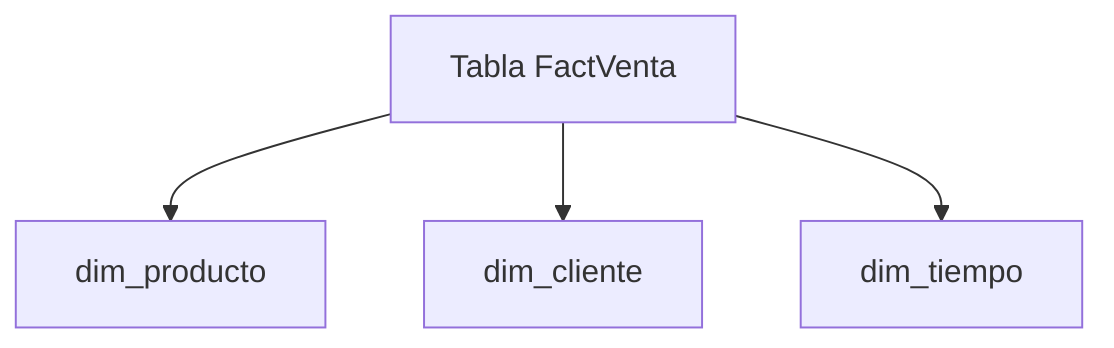 graph TD
  BronzeTable["Tabla FactVenta"] --> DimProducto["dim_producto"]
  BronzeTable --> DimCliente["dim_cliente"]
  BronzeTable --> DimTiempo["dim_tiempo"]